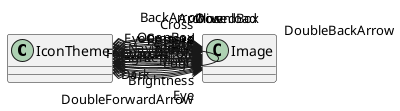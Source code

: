 @startuml
class IconTheme {
}
IconTheme --> "Current" IconTheme
IconTheme o-> "Dark" IconTheme
IconTheme o-> "Light" IconTheme
IconTheme o-> "Logo" Image
IconTheme o-> "Brightness" Image
IconTheme o-> "Moon" Image
IconTheme o-> "Eye" Image
IconTheme o-> "EyeCrossed" Image
IconTheme o-> "Settings" Image
IconTheme o-> "BackArrow" Image
IconTheme o-> "ForwardArrow" Image
IconTheme o-> "DoubleBackArrow" Image
IconTheme o-> "DoubleForwardArrow" Image
IconTheme o-> "Plus" Image
IconTheme o-> "Minus" Image
IconTheme o-> "Navigation" Image
IconTheme o-> "Search" Image
IconTheme o-> "Cross" Image
IconTheme o-> "Tick" Image
IconTheme o-> "Edit" Image
IconTheme o-> "Delete" Image
IconTheme o-> "Archive" Image
IconTheme o-> "Restore" Image
IconTheme o-> "ClosedBox" Image
IconTheme o-> "OpenBox" Image
IconTheme o-> "Download" Image
@enduml
